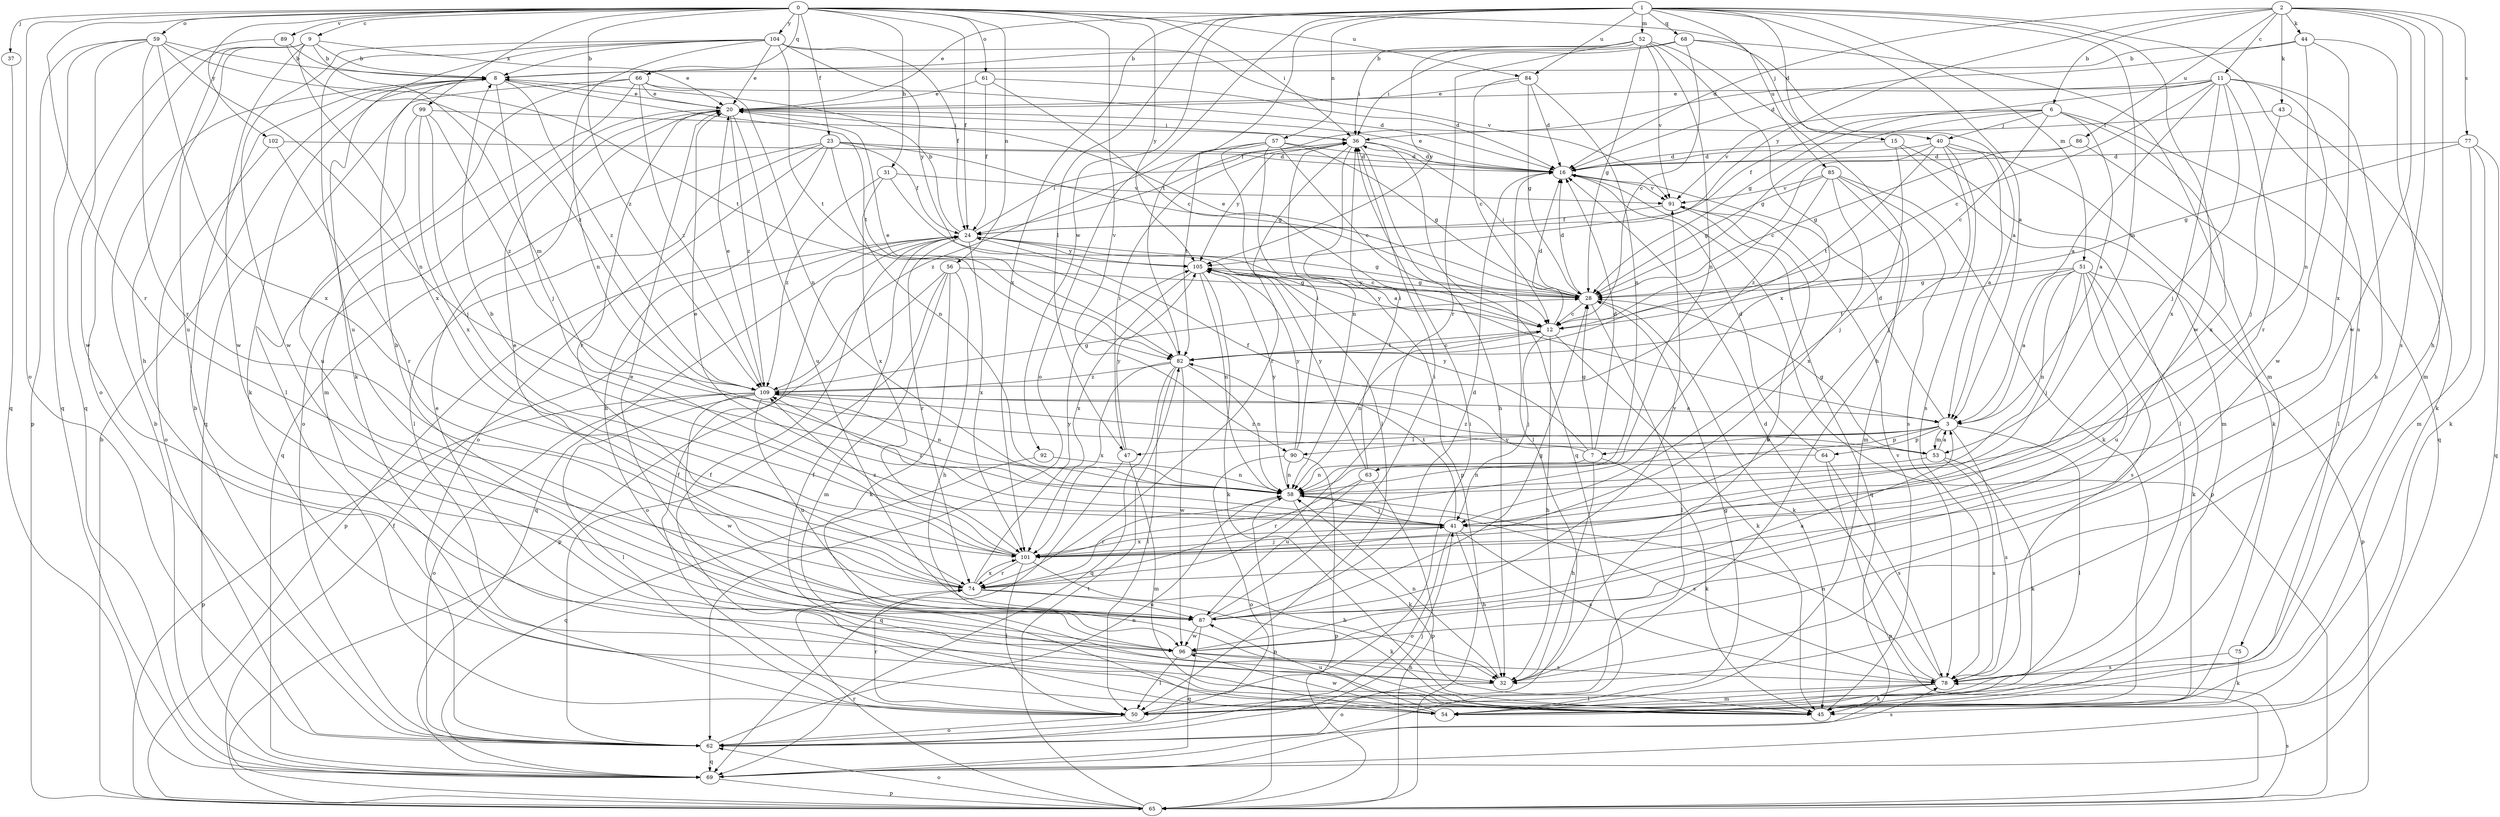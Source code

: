 strict digraph  {
0;
1;
2;
3;
6;
7;
8;
9;
11;
12;
15;
16;
20;
23;
24;
28;
31;
32;
36;
37;
40;
41;
43;
44;
45;
47;
50;
51;
52;
53;
54;
56;
57;
58;
59;
61;
62;
63;
64;
65;
66;
68;
69;
74;
75;
77;
78;
82;
84;
85;
86;
87;
89;
90;
91;
92;
96;
99;
101;
102;
104;
105;
109;
0 -> 9  [label=c];
0 -> 23  [label=f];
0 -> 24  [label=f];
0 -> 31  [label=h];
0 -> 36  [label=i];
0 -> 37  [label=j];
0 -> 40  [label=j];
0 -> 56  [label=n];
0 -> 59  [label=o];
0 -> 61  [label=o];
0 -> 62  [label=o];
0 -> 66  [label=q];
0 -> 74  [label=r];
0 -> 84  [label=u];
0 -> 89  [label=v];
0 -> 90  [label=v];
0 -> 99  [label=x];
0 -> 102  [label=y];
0 -> 104  [label=y];
0 -> 105  [label=y];
0 -> 109  [label=z];
1 -> 3  [label=a];
1 -> 15  [label=d];
1 -> 20  [label=e];
1 -> 47  [label=l];
1 -> 51  [label=m];
1 -> 52  [label=m];
1 -> 53  [label=m];
1 -> 57  [label=n];
1 -> 62  [label=o];
1 -> 68  [label=q];
1 -> 75  [label=s];
1 -> 82  [label=t];
1 -> 84  [label=u];
1 -> 85  [label=u];
1 -> 92  [label=w];
1 -> 96  [label=w];
1 -> 101  [label=x];
2 -> 6  [label=b];
2 -> 11  [label=c];
2 -> 16  [label=d];
2 -> 32  [label=h];
2 -> 43  [label=k];
2 -> 44  [label=k];
2 -> 77  [label=s];
2 -> 78  [label=s];
2 -> 86  [label=u];
2 -> 96  [label=w];
2 -> 105  [label=y];
3 -> 7  [label=b];
3 -> 16  [label=d];
3 -> 47  [label=l];
3 -> 50  [label=l];
3 -> 53  [label=m];
3 -> 63  [label=p];
3 -> 64  [label=p];
3 -> 78  [label=s];
3 -> 90  [label=v];
6 -> 3  [label=a];
6 -> 12  [label=c];
6 -> 24  [label=f];
6 -> 28  [label=g];
6 -> 40  [label=j];
6 -> 69  [label=q];
6 -> 91  [label=v];
6 -> 101  [label=x];
7 -> 16  [label=d];
7 -> 24  [label=f];
7 -> 28  [label=g];
7 -> 32  [label=h];
7 -> 45  [label=k];
7 -> 58  [label=n];
7 -> 105  [label=y];
8 -> 20  [label=e];
8 -> 41  [label=j];
8 -> 45  [label=k];
8 -> 82  [label=t];
8 -> 109  [label=z];
9 -> 8  [label=b];
9 -> 20  [label=e];
9 -> 32  [label=h];
9 -> 53  [label=m];
9 -> 62  [label=o];
9 -> 87  [label=u];
9 -> 96  [label=w];
9 -> 101  [label=x];
11 -> 3  [label=a];
11 -> 12  [label=c];
11 -> 20  [label=e];
11 -> 24  [label=f];
11 -> 28  [label=g];
11 -> 32  [label=h];
11 -> 41  [label=j];
11 -> 74  [label=r];
11 -> 96  [label=w];
11 -> 101  [label=x];
12 -> 16  [label=d];
12 -> 32  [label=h];
12 -> 41  [label=j];
12 -> 45  [label=k];
12 -> 58  [label=n];
12 -> 82  [label=t];
12 -> 105  [label=y];
15 -> 16  [label=d];
15 -> 41  [label=j];
15 -> 50  [label=l];
15 -> 54  [label=m];
16 -> 20  [label=e];
16 -> 50  [label=l];
16 -> 65  [label=p];
16 -> 91  [label=v];
20 -> 36  [label=i];
20 -> 62  [label=o];
20 -> 74  [label=r];
20 -> 87  [label=u];
20 -> 109  [label=z];
23 -> 16  [label=d];
23 -> 24  [label=f];
23 -> 28  [label=g];
23 -> 32  [label=h];
23 -> 50  [label=l];
23 -> 58  [label=n];
23 -> 62  [label=o];
23 -> 69  [label=q];
24 -> 8  [label=b];
24 -> 12  [label=c];
24 -> 28  [label=g];
24 -> 36  [label=i];
24 -> 65  [label=p];
24 -> 69  [label=q];
24 -> 74  [label=r];
24 -> 101  [label=x];
24 -> 105  [label=y];
28 -> 12  [label=c];
28 -> 16  [label=d];
28 -> 20  [label=e];
28 -> 36  [label=i];
28 -> 45  [label=k];
28 -> 50  [label=l];
28 -> 105  [label=y];
31 -> 3  [label=a];
31 -> 91  [label=v];
31 -> 101  [label=x];
31 -> 109  [label=z];
32 -> 58  [label=n];
32 -> 62  [label=o];
32 -> 91  [label=v];
36 -> 16  [label=d];
36 -> 32  [label=h];
36 -> 58  [label=n];
36 -> 69  [label=q];
36 -> 74  [label=r];
36 -> 105  [label=y];
37 -> 69  [label=q];
40 -> 3  [label=a];
40 -> 12  [label=c];
40 -> 16  [label=d];
40 -> 41  [label=j];
40 -> 45  [label=k];
40 -> 78  [label=s];
40 -> 82  [label=t];
41 -> 20  [label=e];
41 -> 32  [label=h];
41 -> 62  [label=o];
41 -> 78  [label=s];
41 -> 82  [label=t];
41 -> 101  [label=x];
41 -> 109  [label=z];
43 -> 36  [label=i];
43 -> 41  [label=j];
43 -> 45  [label=k];
44 -> 8  [label=b];
44 -> 16  [label=d];
44 -> 54  [label=m];
44 -> 58  [label=n];
44 -> 101  [label=x];
45 -> 20  [label=e];
45 -> 24  [label=f];
45 -> 91  [label=v];
47 -> 36  [label=i];
47 -> 54  [label=m];
47 -> 69  [label=q];
47 -> 105  [label=y];
50 -> 24  [label=f];
50 -> 36  [label=i];
50 -> 62  [label=o];
50 -> 74  [label=r];
51 -> 3  [label=a];
51 -> 28  [label=g];
51 -> 41  [label=j];
51 -> 45  [label=k];
51 -> 58  [label=n];
51 -> 65  [label=p];
51 -> 78  [label=s];
51 -> 82  [label=t];
51 -> 87  [label=u];
52 -> 8  [label=b];
52 -> 28  [label=g];
52 -> 32  [label=h];
52 -> 36  [label=i];
52 -> 58  [label=n];
52 -> 74  [label=r];
52 -> 91  [label=v];
52 -> 101  [label=x];
52 -> 105  [label=y];
53 -> 3  [label=a];
53 -> 28  [label=g];
53 -> 45  [label=k];
53 -> 58  [label=n];
53 -> 78  [label=s];
53 -> 109  [label=z];
54 -> 24  [label=f];
54 -> 28  [label=g];
54 -> 87  [label=u];
54 -> 96  [label=w];
56 -> 28  [label=g];
56 -> 32  [label=h];
56 -> 45  [label=k];
56 -> 54  [label=m];
56 -> 62  [label=o];
56 -> 65  [label=p];
57 -> 12  [label=c];
57 -> 16  [label=d];
57 -> 28  [label=g];
57 -> 50  [label=l];
57 -> 65  [label=p];
57 -> 82  [label=t];
57 -> 109  [label=z];
58 -> 41  [label=j];
58 -> 45  [label=k];
58 -> 74  [label=r];
58 -> 78  [label=s];
58 -> 105  [label=y];
59 -> 8  [label=b];
59 -> 58  [label=n];
59 -> 65  [label=p];
59 -> 69  [label=q];
59 -> 74  [label=r];
59 -> 82  [label=t];
59 -> 96  [label=w];
59 -> 101  [label=x];
61 -> 12  [label=c];
61 -> 16  [label=d];
61 -> 20  [label=e];
61 -> 24  [label=f];
62 -> 8  [label=b];
62 -> 41  [label=j];
62 -> 58  [label=n];
62 -> 69  [label=q];
62 -> 78  [label=s];
63 -> 36  [label=i];
63 -> 65  [label=p];
63 -> 74  [label=r];
63 -> 87  [label=u];
63 -> 105  [label=y];
64 -> 16  [label=d];
64 -> 65  [label=p];
64 -> 78  [label=s];
64 -> 109  [label=z];
65 -> 8  [label=b];
65 -> 24  [label=f];
65 -> 58  [label=n];
65 -> 62  [label=o];
65 -> 74  [label=r];
65 -> 78  [label=s];
65 -> 82  [label=t];
66 -> 16  [label=d];
66 -> 20  [label=e];
66 -> 50  [label=l];
66 -> 54  [label=m];
66 -> 58  [label=n];
66 -> 69  [label=q];
66 -> 109  [label=z];
68 -> 3  [label=a];
68 -> 8  [label=b];
68 -> 12  [label=c];
68 -> 36  [label=i];
68 -> 54  [label=m];
69 -> 8  [label=b];
69 -> 65  [label=p];
74 -> 20  [label=e];
74 -> 45  [label=k];
74 -> 87  [label=u];
74 -> 101  [label=x];
74 -> 105  [label=y];
75 -> 45  [label=k];
75 -> 78  [label=s];
77 -> 16  [label=d];
77 -> 28  [label=g];
77 -> 45  [label=k];
77 -> 54  [label=m];
77 -> 69  [label=q];
78 -> 16  [label=d];
78 -> 45  [label=k];
78 -> 50  [label=l];
78 -> 54  [label=m];
78 -> 58  [label=n];
82 -> 12  [label=c];
82 -> 20  [label=e];
82 -> 50  [label=l];
82 -> 58  [label=n];
82 -> 69  [label=q];
82 -> 96  [label=w];
82 -> 101  [label=x];
82 -> 109  [label=z];
84 -> 12  [label=c];
84 -> 16  [label=d];
84 -> 20  [label=e];
84 -> 28  [label=g];
84 -> 58  [label=n];
85 -> 28  [label=g];
85 -> 45  [label=k];
85 -> 54  [label=m];
85 -> 78  [label=s];
85 -> 91  [label=v];
85 -> 101  [label=x];
85 -> 109  [label=z];
86 -> 16  [label=d];
86 -> 28  [label=g];
86 -> 50  [label=l];
87 -> 3  [label=a];
87 -> 8  [label=b];
87 -> 16  [label=d];
87 -> 28  [label=g];
87 -> 36  [label=i];
87 -> 69  [label=q];
87 -> 91  [label=v];
87 -> 96  [label=w];
89 -> 8  [label=b];
89 -> 69  [label=q];
89 -> 109  [label=z];
90 -> 36  [label=i];
90 -> 58  [label=n];
90 -> 62  [label=o];
90 -> 65  [label=p];
90 -> 105  [label=y];
91 -> 24  [label=f];
91 -> 69  [label=q];
92 -> 58  [label=n];
92 -> 69  [label=q];
96 -> 20  [label=e];
96 -> 32  [label=h];
96 -> 50  [label=l];
96 -> 78  [label=s];
99 -> 36  [label=i];
99 -> 41  [label=j];
99 -> 87  [label=u];
99 -> 101  [label=x];
99 -> 109  [label=z];
101 -> 8  [label=b];
101 -> 32  [label=h];
101 -> 41  [label=j];
101 -> 50  [label=l];
101 -> 74  [label=r];
101 -> 109  [label=z];
102 -> 16  [label=d];
102 -> 62  [label=o];
102 -> 74  [label=r];
104 -> 8  [label=b];
104 -> 20  [label=e];
104 -> 24  [label=f];
104 -> 45  [label=k];
104 -> 58  [label=n];
104 -> 82  [label=t];
104 -> 87  [label=u];
104 -> 91  [label=v];
104 -> 96  [label=w];
104 -> 105  [label=y];
105 -> 28  [label=g];
105 -> 45  [label=k];
105 -> 58  [label=n];
105 -> 101  [label=x];
109 -> 3  [label=a];
109 -> 20  [label=e];
109 -> 28  [label=g];
109 -> 50  [label=l];
109 -> 58  [label=n];
109 -> 62  [label=o];
109 -> 65  [label=p];
109 -> 87  [label=u];
109 -> 96  [label=w];
}
